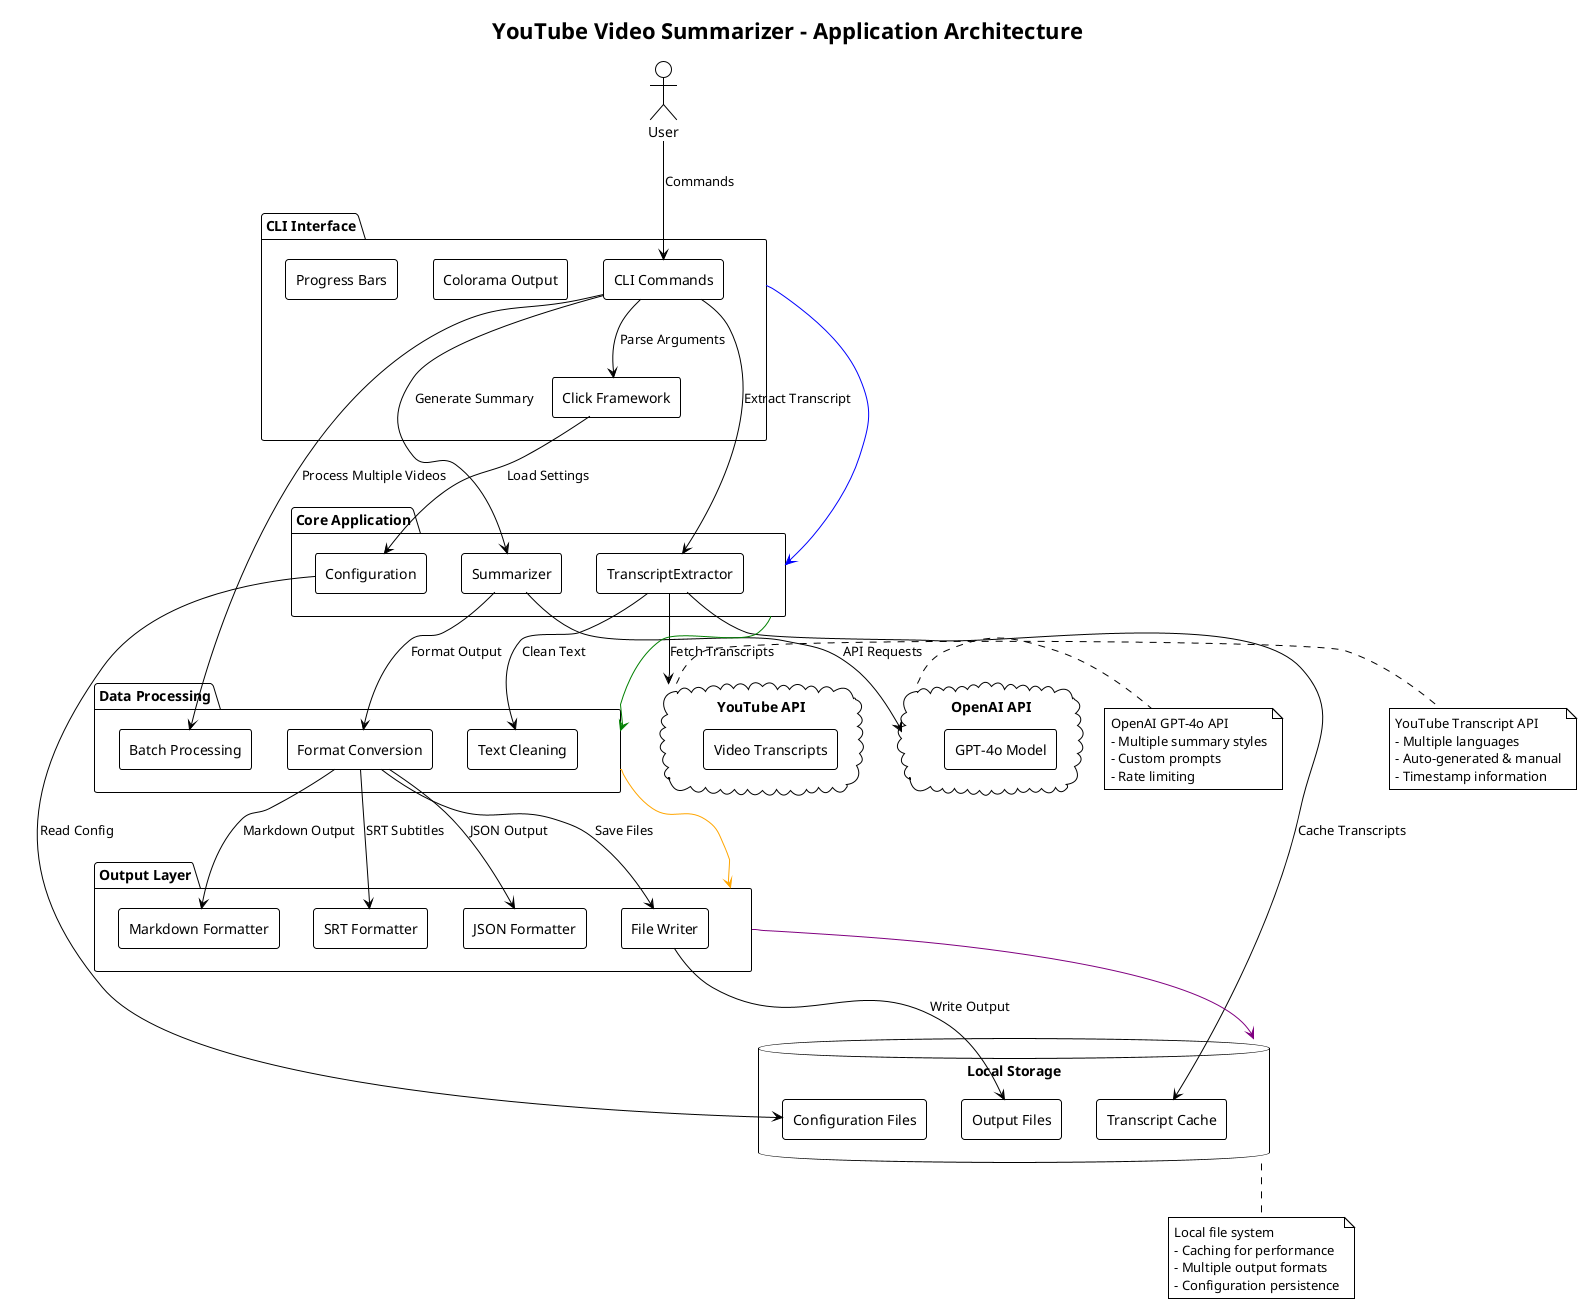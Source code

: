 @startuml YouTube_Video_Summarizer_Architecture

!theme plain
skinparam backgroundColor #FFFFFF
skinparam componentStyle rectangle

title YouTube Video Summarizer - Application Architecture

' External Services
cloud "YouTube API" as youtube {
    [Video Transcripts]
}

cloud "OpenAI API" as openai {
    [GPT-4o Model]
}

' User Interface Layer
package "CLI Interface" as cli_layer {
    [CLI Commands] as cli
    [Click Framework] as click
    [Colorama Output] as colorama
    [Progress Bars] as tqdm
}

' Application Core
package "Core Application" as core {
    [TranscriptExtractor] as extractor
    [Summarizer] as summarizer
    [Configuration] as config
}

' Data Processing
package "Data Processing" as processing {
    [Text Cleaning] as cleaner
    [Format Conversion] as formatter
    [Batch Processing] as batch
}

' Output Layer
package "Output Layer" as output {
    [File Writer] as writer
    [JSON Formatter] as json
    [Markdown Formatter] as markdown
    [SRT Formatter] as srt
}

' Storage
database "Local Storage" as storage {
    [Transcript Cache] as cache
    [Output Files] as files
    [Configuration Files] as conf_files
}

' User
actor "User" as user

' Relationships - User Interactions
user --> cli : Commands
cli --> click : Parse Arguments
click --> config : Load Settings

' Core Processing Flow
cli --> extractor : Extract Transcript
cli --> summarizer : Generate Summary
cli --> batch : Process Multiple Videos

' External API Calls
extractor --> youtube : Fetch Transcripts
summarizer --> openai : API Requests

' Data Processing
extractor --> cleaner : Clean Text
summarizer --> formatter : Format Output

' Output Generation
formatter --> writer : Save Files
formatter --> json : JSON Output
formatter --> markdown : Markdown Output
formatter --> srt : SRT Subtitles

' Storage Operations
writer --> files : Write Output
extractor --> cache : Cache Transcripts
config --> conf_files : Read Config

' Visual Styling
cli_layer -[#blue]-> core
core -[#green]-> processing
processing -[#orange]-> output
output -[#purple]-> storage

' Notes
note right of youtube
  YouTube Transcript API
  - Multiple languages
  - Auto-generated & manual
  - Timestamp information
end note

note right of openai
  OpenAI GPT-4o API
  - Multiple summary styles
  - Custom prompts
  - Rate limiting
end note

note bottom of storage
  Local file system
  - Caching for performance
  - Multiple output formats
  - Configuration persistence
end note

@enduml

